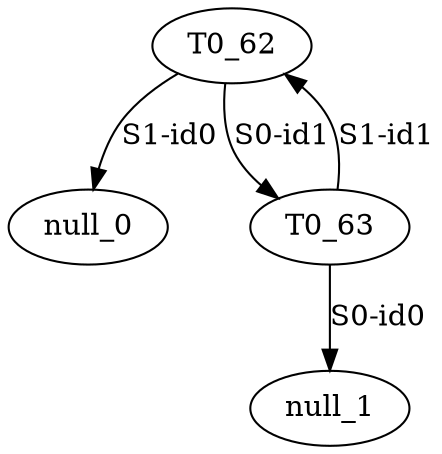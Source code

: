digraph G {
"T0_62" -> "null_0" [label="S1-id0"] ;
"T0_62" -> "T0_63" [label="S0-id1"] ;
"T0_63" -> "null_1" [label="S0-id0"] ;
"T0_63" -> "T0_62" [label="S1-id1"] ;
}

